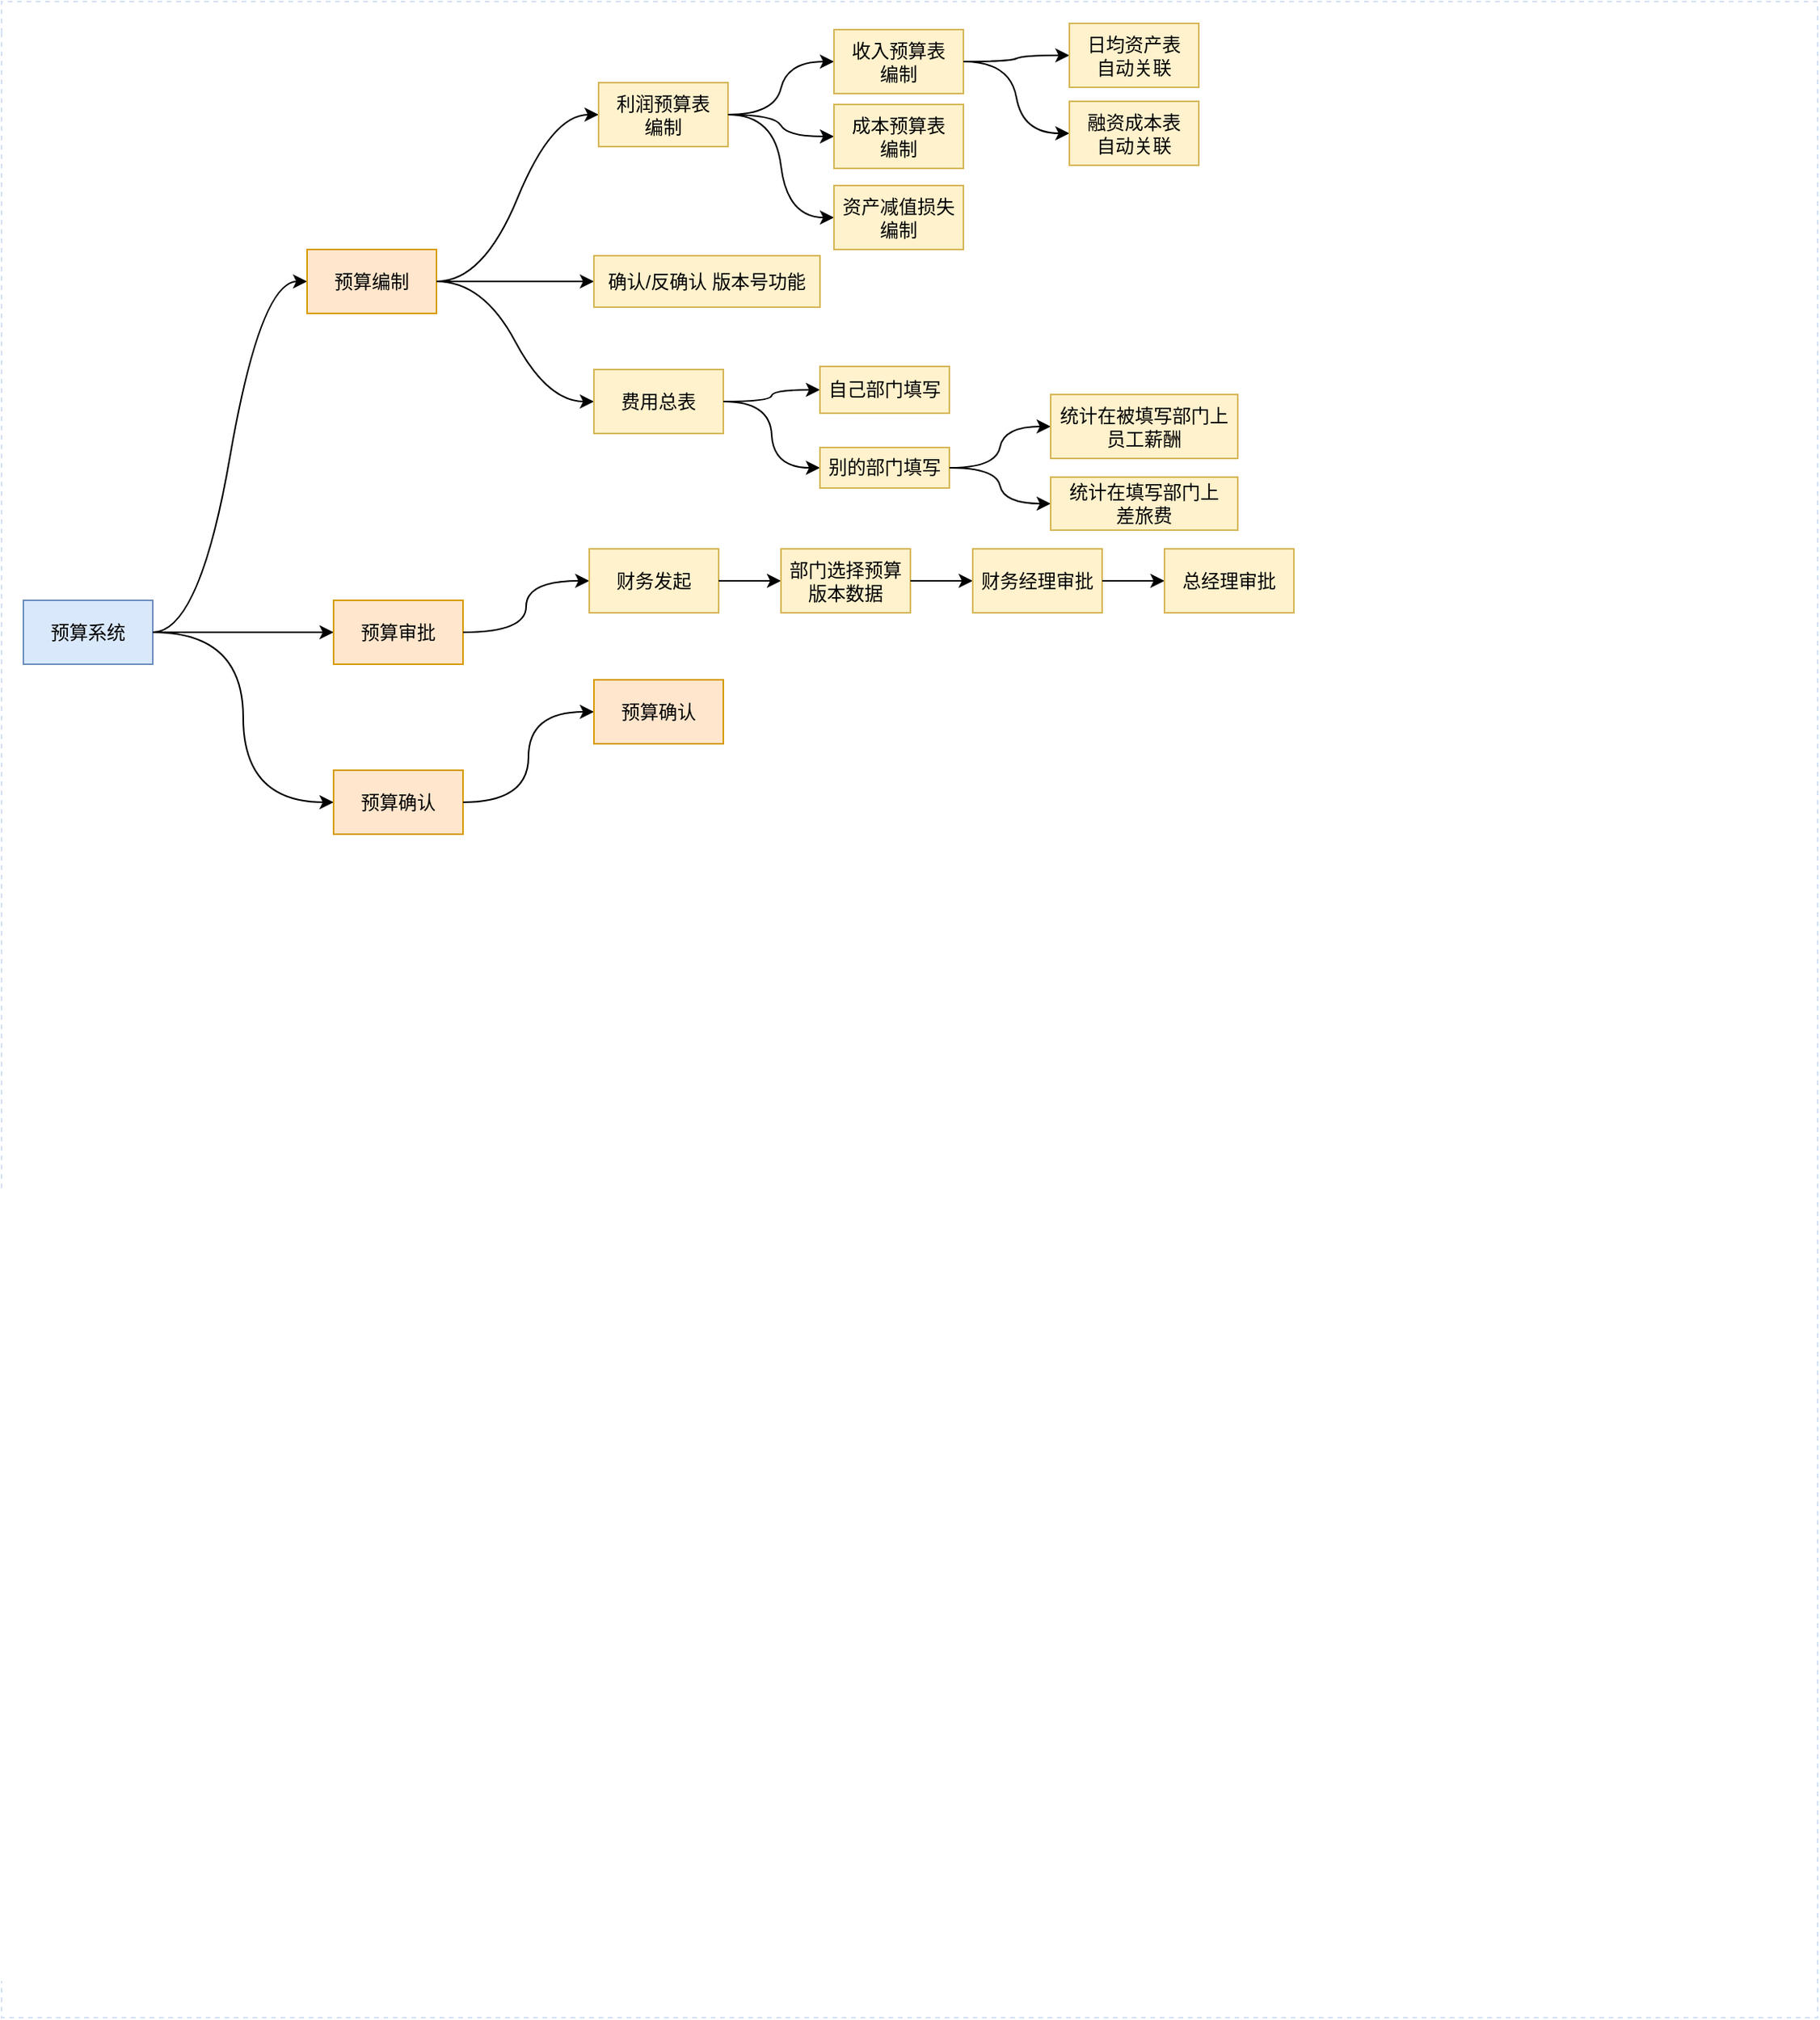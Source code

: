 <mxfile border="50" scale="3" compressed="false" locked="false" version="24.7.6">
  <diagram name="Blank" id="YmL12bMKpDGza6XwsDPr">
    <mxGraphModel dx="1355" dy="1426" grid="0" gridSize="10" guides="1" tooltips="1" connect="1" arrows="1" fold="1" page="0" pageScale="1" pageWidth="827" pageHeight="1169" background="none" math="1" shadow="0">
      <root>
        <mxCell id="X5NqExCQtvZxIxQ7pmgY-0" />
        <mxCell id="1" parent="X5NqExCQtvZxIxQ7pmgY-0" />
        <mxCell id="Gr0Zq-AI6Quabplr0KPa-179" value="" style="swimlane;html=1;startSize=20;horizontal=1;containerType=tree;labelBackgroundColor=none;strokeColor=#D4E1F5;strokeWidth=1;fillColor=none;fontFamily=Comic Sans MS;fontSize=9;swimlaneLine=0;dashed=1;collapsible=0;swimlaneFillColor=default;" parent="1" vertex="1">
          <mxGeometry x="-131" y="-514" width="1165" height="1293" as="geometry" />
        </mxCell>
        <mxCell id="Liw7ZN7XDZ7YaYjhqiWV-25" value="预算系统" style="rounded=0;whiteSpace=wrap;html=1;fillColor=#dae8fc;strokeColor=#6c8ebf;" parent="Gr0Zq-AI6Quabplr0KPa-179" vertex="1">
          <mxGeometry x="14" y="384" width="83" height="41" as="geometry" />
        </mxCell>
        <mxCell id="Liw7ZN7XDZ7YaYjhqiWV-26" value="" style="edgeStyle=entityRelationEdgeStyle;rounded=0;orthogonalLoop=1;jettySize=auto;html=1;curved=1;" parent="Gr0Zq-AI6Quabplr0KPa-179" source="Liw7ZN7XDZ7YaYjhqiWV-25" target="Liw7ZN7XDZ7YaYjhqiWV-27" edge="1">
          <mxGeometry relative="1" as="geometry" />
        </mxCell>
        <mxCell id="Liw7ZN7XDZ7YaYjhqiWV-27" value="预算编制" style="rounded=0;whiteSpace=wrap;html=1;fillColor=#ffe6cc;strokeColor=#d79b00;" parent="Gr0Zq-AI6Quabplr0KPa-179" vertex="1">
          <mxGeometry x="196" y="159" width="83" height="41" as="geometry" />
        </mxCell>
        <mxCell id="Liw7ZN7XDZ7YaYjhqiWV-28" value="" style="edgeStyle=orthogonalEdgeStyle;rounded=0;orthogonalLoop=1;jettySize=auto;html=1;curved=1;" parent="Gr0Zq-AI6Quabplr0KPa-179" source="Liw7ZN7XDZ7YaYjhqiWV-25" target="Liw7ZN7XDZ7YaYjhqiWV-29" edge="1">
          <mxGeometry relative="1" as="geometry" />
        </mxCell>
        <mxCell id="Liw7ZN7XDZ7YaYjhqiWV-29" value="预算审批" style="rounded=0;whiteSpace=wrap;html=1;fillColor=#ffe6cc;strokeColor=#d79b00;" parent="Gr0Zq-AI6Quabplr0KPa-179" vertex="1">
          <mxGeometry x="213" y="384.0" width="83" height="41" as="geometry" />
        </mxCell>
        <mxCell id="Liw7ZN7XDZ7YaYjhqiWV-30" value="" style="edgeStyle=orthogonalEdgeStyle;rounded=0;orthogonalLoop=1;jettySize=auto;html=1;curved=1;entryX=0;entryY=0.5;entryDx=0;entryDy=0;" parent="Gr0Zq-AI6Quabplr0KPa-179" source="Liw7ZN7XDZ7YaYjhqiWV-25" target="Liw7ZN7XDZ7YaYjhqiWV-31" edge="1">
          <mxGeometry relative="1" as="geometry" />
        </mxCell>
        <mxCell id="Liw7ZN7XDZ7YaYjhqiWV-31" value="预算确认" style="rounded=0;whiteSpace=wrap;html=1;fillColor=#ffe6cc;strokeColor=#d79b00;" parent="Gr0Zq-AI6Quabplr0KPa-179" vertex="1">
          <mxGeometry x="213" y="493.0" width="83" height="41" as="geometry" />
        </mxCell>
        <mxCell id="Xso-ELONYzY4eR0CgQhz-1" value="" style="edgeStyle=entityRelationEdgeStyle;rounded=0;orthogonalLoop=1;jettySize=auto;html=1;curved=1;" edge="1" target="Xso-ELONYzY4eR0CgQhz-2" source="Liw7ZN7XDZ7YaYjhqiWV-27" parent="Gr0Zq-AI6Quabplr0KPa-179">
          <mxGeometry relative="1" as="geometry">
            <mxPoint x="54" y="511" as="sourcePoint" />
          </mxGeometry>
        </mxCell>
        <mxCell id="Xso-ELONYzY4eR0CgQhz-2" value="确认/反确认 版本号功能" style="rounded=0;whiteSpace=wrap;html=1;fillColor=#fff2cc;strokeColor=#d6b656;" vertex="1" parent="Gr0Zq-AI6Quabplr0KPa-179">
          <mxGeometry x="380" y="163" width="145" height="33" as="geometry" />
        </mxCell>
        <mxCell id="Xso-ELONYzY4eR0CgQhz-5" value="" style="edgeStyle=entityRelationEdgeStyle;rounded=0;orthogonalLoop=1;jettySize=auto;html=1;curved=1;" edge="1" target="Xso-ELONYzY4eR0CgQhz-6" source="Liw7ZN7XDZ7YaYjhqiWV-27" parent="Gr0Zq-AI6Quabplr0KPa-179">
          <mxGeometry relative="1" as="geometry">
            <mxPoint x="71" y="254" as="sourcePoint" />
            <Array as="points">
              <mxPoint x="314" y="243" />
            </Array>
          </mxGeometry>
        </mxCell>
        <mxCell id="Xso-ELONYzY4eR0CgQhz-6" value="费用总表" style="rounded=0;whiteSpace=wrap;html=1;fillColor=#fff2cc;strokeColor=#d6b656;" vertex="1" parent="Gr0Zq-AI6Quabplr0KPa-179">
          <mxGeometry x="380" y="236" width="83" height="41" as="geometry" />
        </mxCell>
        <mxCell id="Xso-ELONYzY4eR0CgQhz-17" value="" style="edgeStyle=entityRelationEdgeStyle;rounded=0;orthogonalLoop=1;jettySize=auto;html=1;curved=1;" edge="1" target="Xso-ELONYzY4eR0CgQhz-18" source="Xso-ELONYzY4eR0CgQhz-6" parent="Gr0Zq-AI6Quabplr0KPa-179">
          <mxGeometry relative="1" as="geometry">
            <mxPoint x="316" y="344" as="sourcePoint" />
          </mxGeometry>
        </mxCell>
        <mxCell id="Xso-ELONYzY4eR0CgQhz-18" value="自己部门填写" style="rounded=0;whiteSpace=wrap;html=1;fillColor=#fff2cc;strokeColor=#d6b656;" vertex="1" parent="Gr0Zq-AI6Quabplr0KPa-179">
          <mxGeometry x="525" y="234" width="83" height="30" as="geometry" />
        </mxCell>
        <mxCell id="Xso-ELONYzY4eR0CgQhz-19" value="" style="edgeStyle=entityRelationEdgeStyle;rounded=0;orthogonalLoop=1;jettySize=auto;html=1;curved=1;" edge="1" target="Xso-ELONYzY4eR0CgQhz-20" source="Liw7ZN7XDZ7YaYjhqiWV-27" parent="Gr0Zq-AI6Quabplr0KPa-179">
          <mxGeometry relative="1" as="geometry">
            <mxPoint x="129" y="461" as="sourcePoint" />
          </mxGeometry>
        </mxCell>
        <mxCell id="Xso-ELONYzY4eR0CgQhz-20" value="利润预算表&lt;div&gt;编制&lt;/div&gt;" style="rounded=0;whiteSpace=wrap;html=1;fillColor=#fff2cc;strokeColor=#d6b656;" vertex="1" parent="Gr0Zq-AI6Quabplr0KPa-179">
          <mxGeometry x="383" y="52" width="83" height="41" as="geometry" />
        </mxCell>
        <mxCell id="Xso-ELONYzY4eR0CgQhz-23" value="" style="edgeStyle=orthogonalEdgeStyle;rounded=0;orthogonalLoop=1;jettySize=auto;html=1;curved=1;" edge="1" target="Xso-ELONYzY4eR0CgQhz-24" source="Liw7ZN7XDZ7YaYjhqiWV-29" parent="Gr0Zq-AI6Quabplr0KPa-179">
          <mxGeometry relative="1" as="geometry">
            <mxPoint x="105" y="445" as="sourcePoint" />
          </mxGeometry>
        </mxCell>
        <mxCell id="Xso-ELONYzY4eR0CgQhz-24" value="财务发起" style="rounded=0;whiteSpace=wrap;html=1;fillColor=#fff2cc;strokeColor=#d6b656;" vertex="1" parent="Gr0Zq-AI6Quabplr0KPa-179">
          <mxGeometry x="377" y="351" width="83" height="41" as="geometry" />
        </mxCell>
        <mxCell id="Xso-ELONYzY4eR0CgQhz-25" value="" style="edgeStyle=entityRelationEdgeStyle;rounded=0;orthogonalLoop=1;jettySize=auto;html=1;curved=1;" edge="1" target="Xso-ELONYzY4eR0CgQhz-26" source="Xso-ELONYzY4eR0CgQhz-20" parent="Gr0Zq-AI6Quabplr0KPa-179">
          <mxGeometry relative="1" as="geometry">
            <mxPoint x="343" y="66" as="sourcePoint" />
          </mxGeometry>
        </mxCell>
        <mxCell id="Xso-ELONYzY4eR0CgQhz-26" value="收入预算表&lt;div&gt;编制&lt;/div&gt;" style="rounded=0;whiteSpace=wrap;html=1;fillColor=#fff2cc;strokeColor=#d6b656;" vertex="1" parent="Gr0Zq-AI6Quabplr0KPa-179">
          <mxGeometry x="534" y="18" width="83" height="41" as="geometry" />
        </mxCell>
        <mxCell id="Xso-ELONYzY4eR0CgQhz-31" value="" style="edgeStyle=entityRelationEdgeStyle;rounded=0;orthogonalLoop=1;jettySize=auto;html=1;curved=1;" edge="1" target="Xso-ELONYzY4eR0CgQhz-32" source="Xso-ELONYzY4eR0CgQhz-20" parent="Gr0Zq-AI6Quabplr0KPa-179">
          <mxGeometry relative="1" as="geometry">
            <mxPoint x="339" y="-75" as="sourcePoint" />
          </mxGeometry>
        </mxCell>
        <mxCell id="Xso-ELONYzY4eR0CgQhz-32" value="资产减值损失编制" style="rounded=0;whiteSpace=wrap;html=1;fillColor=#fff2cc;strokeColor=#d6b656;" vertex="1" parent="Gr0Zq-AI6Quabplr0KPa-179">
          <mxGeometry x="534" y="118" width="83" height="41" as="geometry" />
        </mxCell>
        <mxCell id="Xso-ELONYzY4eR0CgQhz-33" value="" style="edgeStyle=entityRelationEdgeStyle;rounded=0;orthogonalLoop=1;jettySize=auto;html=1;curved=1;" edge="1" target="Xso-ELONYzY4eR0CgQhz-34" source="Xso-ELONYzY4eR0CgQhz-26" parent="Gr0Zq-AI6Quabplr0KPa-179">
          <mxGeometry relative="1" as="geometry">
            <mxPoint x="482" y="-175" as="sourcePoint" />
          </mxGeometry>
        </mxCell>
        <mxCell id="Xso-ELONYzY4eR0CgQhz-34" value="融资成本表&lt;div&gt;自动关联&lt;/div&gt;" style="rounded=0;whiteSpace=wrap;html=1;fillColor=#fff2cc;strokeColor=#d6b656;" vertex="1" parent="Gr0Zq-AI6Quabplr0KPa-179">
          <mxGeometry x="685" y="64" width="83" height="41" as="geometry" />
        </mxCell>
        <mxCell id="Xso-ELONYzY4eR0CgQhz-35" value="" style="edgeStyle=entityRelationEdgeStyle;rounded=0;orthogonalLoop=1;jettySize=auto;html=1;curved=1;" edge="1" target="Xso-ELONYzY4eR0CgQhz-36" source="Xso-ELONYzY4eR0CgQhz-20" parent="Gr0Zq-AI6Quabplr0KPa-179">
          <mxGeometry relative="1" as="geometry">
            <mxPoint x="338" y="-38" as="sourcePoint" />
          </mxGeometry>
        </mxCell>
        <mxCell id="Xso-ELONYzY4eR0CgQhz-36" value="成本预算表&lt;div&gt;编制&lt;/div&gt;" style="rounded=0;whiteSpace=wrap;html=1;fillColor=#fff2cc;strokeColor=#d6b656;" vertex="1" parent="Gr0Zq-AI6Quabplr0KPa-179">
          <mxGeometry x="534" y="66" width="83" height="41" as="geometry" />
        </mxCell>
        <mxCell id="Xso-ELONYzY4eR0CgQhz-37" value="" style="edgeStyle=entityRelationEdgeStyle;rounded=0;orthogonalLoop=1;jettySize=auto;html=1;curved=1;" edge="1" target="Xso-ELONYzY4eR0CgQhz-38" source="Xso-ELONYzY4eR0CgQhz-26" parent="Gr0Zq-AI6Quabplr0KPa-179">
          <mxGeometry relative="1" as="geometry">
            <mxPoint x="490" y="-151" as="sourcePoint" />
          </mxGeometry>
        </mxCell>
        <mxCell id="Xso-ELONYzY4eR0CgQhz-38" value="日均资产表&lt;div&gt;自动关联&lt;/div&gt;" style="rounded=0;whiteSpace=wrap;html=1;fillColor=#fff2cc;strokeColor=#d6b656;" vertex="1" parent="Gr0Zq-AI6Quabplr0KPa-179">
          <mxGeometry x="685" y="14" width="83" height="41" as="geometry" />
        </mxCell>
        <mxCell id="Xso-ELONYzY4eR0CgQhz-39" value="" style="edgeStyle=entityRelationEdgeStyle;rounded=0;orthogonalLoop=1;jettySize=auto;html=1;curved=1;" edge="1" target="Xso-ELONYzY4eR0CgQhz-40" source="Xso-ELONYzY4eR0CgQhz-6" parent="Gr0Zq-AI6Quabplr0KPa-179">
          <mxGeometry relative="1" as="geometry">
            <mxPoint x="69" y="-331" as="sourcePoint" />
            <Array as="points">
              <mxPoint x="104" y="-268" />
            </Array>
          </mxGeometry>
        </mxCell>
        <mxCell id="Xso-ELONYzY4eR0CgQhz-40" value="别的部门填写" style="rounded=0;whiteSpace=wrap;html=1;fillColor=#fff2cc;strokeColor=#d6b656;" vertex="1" parent="Gr0Zq-AI6Quabplr0KPa-179">
          <mxGeometry x="525" y="286" width="83" height="26" as="geometry" />
        </mxCell>
        <mxCell id="Xso-ELONYzY4eR0CgQhz-41" value="" style="edgeStyle=entityRelationEdgeStyle;rounded=0;orthogonalLoop=1;jettySize=auto;html=1;curved=1;" edge="1" target="Xso-ELONYzY4eR0CgQhz-42" source="Xso-ELONYzY4eR0CgQhz-40" parent="Gr0Zq-AI6Quabplr0KPa-179">
          <mxGeometry relative="1" as="geometry">
            <mxPoint x="253" y="-254" as="sourcePoint" />
            <Array as="points">
              <mxPoint x="-106" y="-779" />
            </Array>
          </mxGeometry>
        </mxCell>
        <mxCell id="Xso-ELONYzY4eR0CgQhz-42" value="统计在被填写部门上&lt;div&gt;员工薪酬&lt;/div&gt;" style="rounded=0;whiteSpace=wrap;html=1;fillColor=#fff2cc;strokeColor=#d6b656;" vertex="1" parent="Gr0Zq-AI6Quabplr0KPa-179">
          <mxGeometry x="673" y="252" width="120" height="41" as="geometry" />
        </mxCell>
        <mxCell id="Xso-ELONYzY4eR0CgQhz-45" value="" style="edgeStyle=entityRelationEdgeStyle;rounded=0;orthogonalLoop=1;jettySize=auto;html=1;curved=1;" edge="1" target="Xso-ELONYzY4eR0CgQhz-46" source="Xso-ELONYzY4eR0CgQhz-40" parent="Gr0Zq-AI6Quabplr0KPa-179">
          <mxGeometry relative="1" as="geometry">
            <mxPoint x="253" y="-254" as="sourcePoint" />
            <Array as="points">
              <mxPoint x="-106" y="-779" />
            </Array>
          </mxGeometry>
        </mxCell>
        <mxCell id="Xso-ELONYzY4eR0CgQhz-46" value="统计在填写部门上&lt;div&gt;差旅费&lt;/div&gt;" style="rounded=0;whiteSpace=wrap;html=1;fillColor=#fff2cc;strokeColor=#d6b656;" vertex="1" parent="Gr0Zq-AI6Quabplr0KPa-179">
          <mxGeometry x="673" y="305" width="120" height="34" as="geometry" />
        </mxCell>
        <mxCell id="Xso-ELONYzY4eR0CgQhz-99" value="" style="edgeStyle=orthogonalEdgeStyle;rounded=0;orthogonalLoop=1;jettySize=auto;html=1;curved=1;" edge="1" target="Xso-ELONYzY4eR0CgQhz-100" source="Xso-ELONYzY4eR0CgQhz-24" parent="Gr0Zq-AI6Quabplr0KPa-179">
          <mxGeometry relative="1" as="geometry">
            <mxPoint x="153" y="-128" as="sourcePoint" />
          </mxGeometry>
        </mxCell>
        <mxCell id="Xso-ELONYzY4eR0CgQhz-100" value="部门选择预算版本数据" style="rounded=0;whiteSpace=wrap;html=1;fillColor=#fff2cc;strokeColor=#d6b656;" vertex="1" parent="Gr0Zq-AI6Quabplr0KPa-179">
          <mxGeometry x="500" y="351" width="83" height="41" as="geometry" />
        </mxCell>
        <mxCell id="Xso-ELONYzY4eR0CgQhz-101" value="" style="edgeStyle=orthogonalEdgeStyle;rounded=0;orthogonalLoop=1;jettySize=auto;html=1;curved=1;" edge="1" target="Xso-ELONYzY4eR0CgQhz-102" source="Xso-ELONYzY4eR0CgQhz-100" parent="Gr0Zq-AI6Quabplr0KPa-179">
          <mxGeometry relative="1" as="geometry">
            <mxPoint x="317" y="-161" as="sourcePoint" />
          </mxGeometry>
        </mxCell>
        <mxCell id="Xso-ELONYzY4eR0CgQhz-102" value="财务经理审批" style="rounded=0;whiteSpace=wrap;html=1;fillColor=#fff2cc;strokeColor=#d6b656;" vertex="1" parent="Gr0Zq-AI6Quabplr0KPa-179">
          <mxGeometry x="623" y="351" width="83" height="41" as="geometry" />
        </mxCell>
        <mxCell id="Xso-ELONYzY4eR0CgQhz-103" value="" style="edgeStyle=orthogonalEdgeStyle;rounded=0;orthogonalLoop=1;jettySize=auto;html=1;curved=1;" edge="1" target="Xso-ELONYzY4eR0CgQhz-104" source="Xso-ELONYzY4eR0CgQhz-102" parent="Gr0Zq-AI6Quabplr0KPa-179">
          <mxGeometry relative="1" as="geometry">
            <mxPoint x="440" y="-161" as="sourcePoint" />
          </mxGeometry>
        </mxCell>
        <mxCell id="Xso-ELONYzY4eR0CgQhz-104" value="总经理审批" style="rounded=0;whiteSpace=wrap;html=1;fillColor=#fff2cc;strokeColor=#d6b656;" vertex="1" parent="Gr0Zq-AI6Quabplr0KPa-179">
          <mxGeometry x="746" y="351" width="83" height="41" as="geometry" />
        </mxCell>
        <mxCell id="Xso-ELONYzY4eR0CgQhz-105" value="" style="edgeStyle=orthogonalEdgeStyle;rounded=0;orthogonalLoop=1;jettySize=auto;html=1;curved=1;entryX=0;entryY=0.5;entryDx=0;entryDy=0;" edge="1" target="Xso-ELONYzY4eR0CgQhz-106" source="Liw7ZN7XDZ7YaYjhqiWV-31" parent="Gr0Zq-AI6Quabplr0KPa-179">
          <mxGeometry relative="1" as="geometry">
            <mxPoint x="-62" y="-81" as="sourcePoint" />
          </mxGeometry>
        </mxCell>
        <mxCell id="Xso-ELONYzY4eR0CgQhz-106" value="预算确认" style="rounded=0;whiteSpace=wrap;html=1;fillColor=#ffe6cc;strokeColor=#d79b00;" vertex="1" parent="Gr0Zq-AI6Quabplr0KPa-179">
          <mxGeometry x="380" y="435.0" width="83" height="41" as="geometry" />
        </mxCell>
      </root>
    </mxGraphModel>
  </diagram>
</mxfile>
